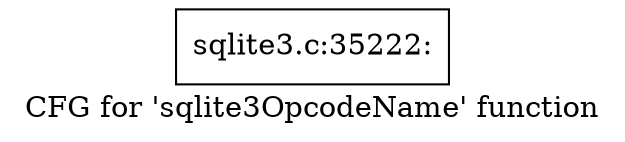 digraph "CFG for 'sqlite3OpcodeName' function" {
	label="CFG for 'sqlite3OpcodeName' function";

	Node0x55c0f7badb50 [shape=record,label="{sqlite3.c:35222:}"];
}
